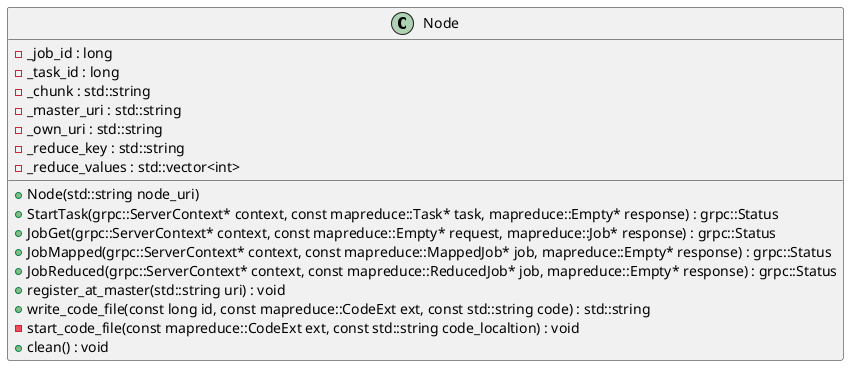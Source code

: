 @startuml Master Class Diagram

class Node {
	+Node(std::string node_uri)
	+StartTask(grpc::ServerContext* context, const mapreduce::Task* task, mapreduce::Empty* response) : grpc::Status
	+JobGet(grpc::ServerContext* context, const mapreduce::Empty* request, mapreduce::Job* response) : grpc::Status
	+JobMapped(grpc::ServerContext* context, const mapreduce::MappedJob* job, mapreduce::Empty* response) : grpc::Status
	+JobReduced(grpc::ServerContext* context, const mapreduce::ReducedJob* job, mapreduce::Empty* response) : grpc::Status
	+register_at_master(std::string uri) : void
	+write_code_file(const long id, const mapreduce::CodeExt ext, const std::string code) : std::string
	-start_code_file(const mapreduce::CodeExt ext, const std::string code_localtion) : void
	+clean() : void
	-_job_id : long
	-_task_id : long
	-_chunk : std::string
	-_master_uri : std::string
	-_own_uri : std::string
	-_reduce_key : std::string
	-_reduce_values : std::vector<int>
}
@enduml
